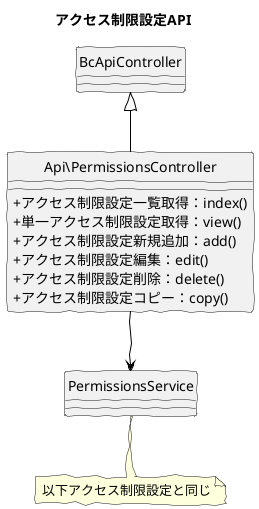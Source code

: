 @startuml
skinparam handwritten true
skinparam backgroundColor white
hide circle
skinparam classAttributeIconSize 0

title アクセス制限設定API

class Api\PermissionsController {
  + アクセス制限設定一覧取得：index()
  + 単一アクセス制限設定取得：view()
  + アクセス制限設定新規追加：add()
  + アクセス制限設定編集：edit()
  + アクセス制限設定削除：delete()
  + アクセス制限設定コピー：copy()
}

Api\PermissionsController -down[#Black]-> PermissionsService
Api\PermissionsController -up[#Black]-|> BcApiController

note "以下アクセス制限設定と同じ" as note
PermissionsService .. note

@enduml
